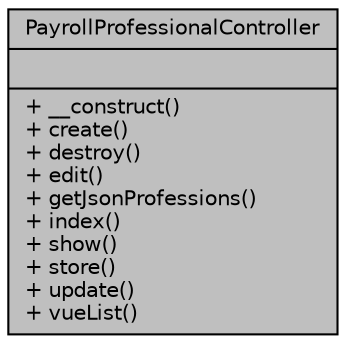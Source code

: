 digraph "PayrollProfessionalController"
{
 // LATEX_PDF_SIZE
  bgcolor="transparent";
  edge [fontname="Helvetica",fontsize="10",labelfontname="Helvetica",labelfontsize="10"];
  node [fontname="Helvetica",fontsize="10",shape=record];
  Node1 [label="{PayrollProfessionalController\n||+ __construct()\l+ create()\l+ destroy()\l+ edit()\l+ getJsonProfessions()\l+ index()\l+ show()\l+ store()\l+ update()\l+ vueList()\l}",height=0.2,width=0.4,color="black", fillcolor="grey75", style="filled", fontcolor="black",tooltip="Controlador de información profesional del trabajador."];
}
